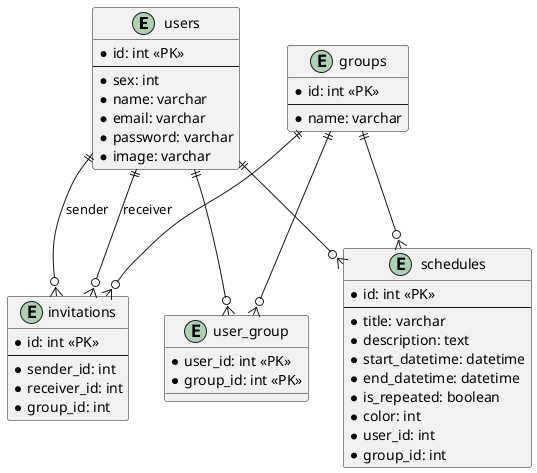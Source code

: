@startuml

entity "users" {
    * id: int <<PK>>
    --
    * sex: int
    * name: varchar
    * email: varchar
    * password: varchar
    * image: varchar
}

entity "groups" {
    * id: int <<PK>>
    --
    * name: varchar
}

entity "user_group" {
    * user_id: int <<PK>>
    * group_id: int <<PK>>
}

entity "schedules" {
    * id: int <<PK>>
    --
    * title: varchar
    * description: text
    * start_datetime: datetime
    * end_datetime: datetime
    * is_repeated: boolean
    * color: int
    * user_id: int
    * group_id: int
}

entity "invitations" {
    * id: int <<PK>>
    --
    * sender_id: int
    * receiver_id: int
    * group_id: int
}

users ||--o{ user_group
groups ||--o{ user_group
users ||--o{ schedules
groups ||--o{ schedules
users ||--o{ invitations : sender
users ||--o{ invitations : receiver
groups ||--o{ invitations

@enduml
